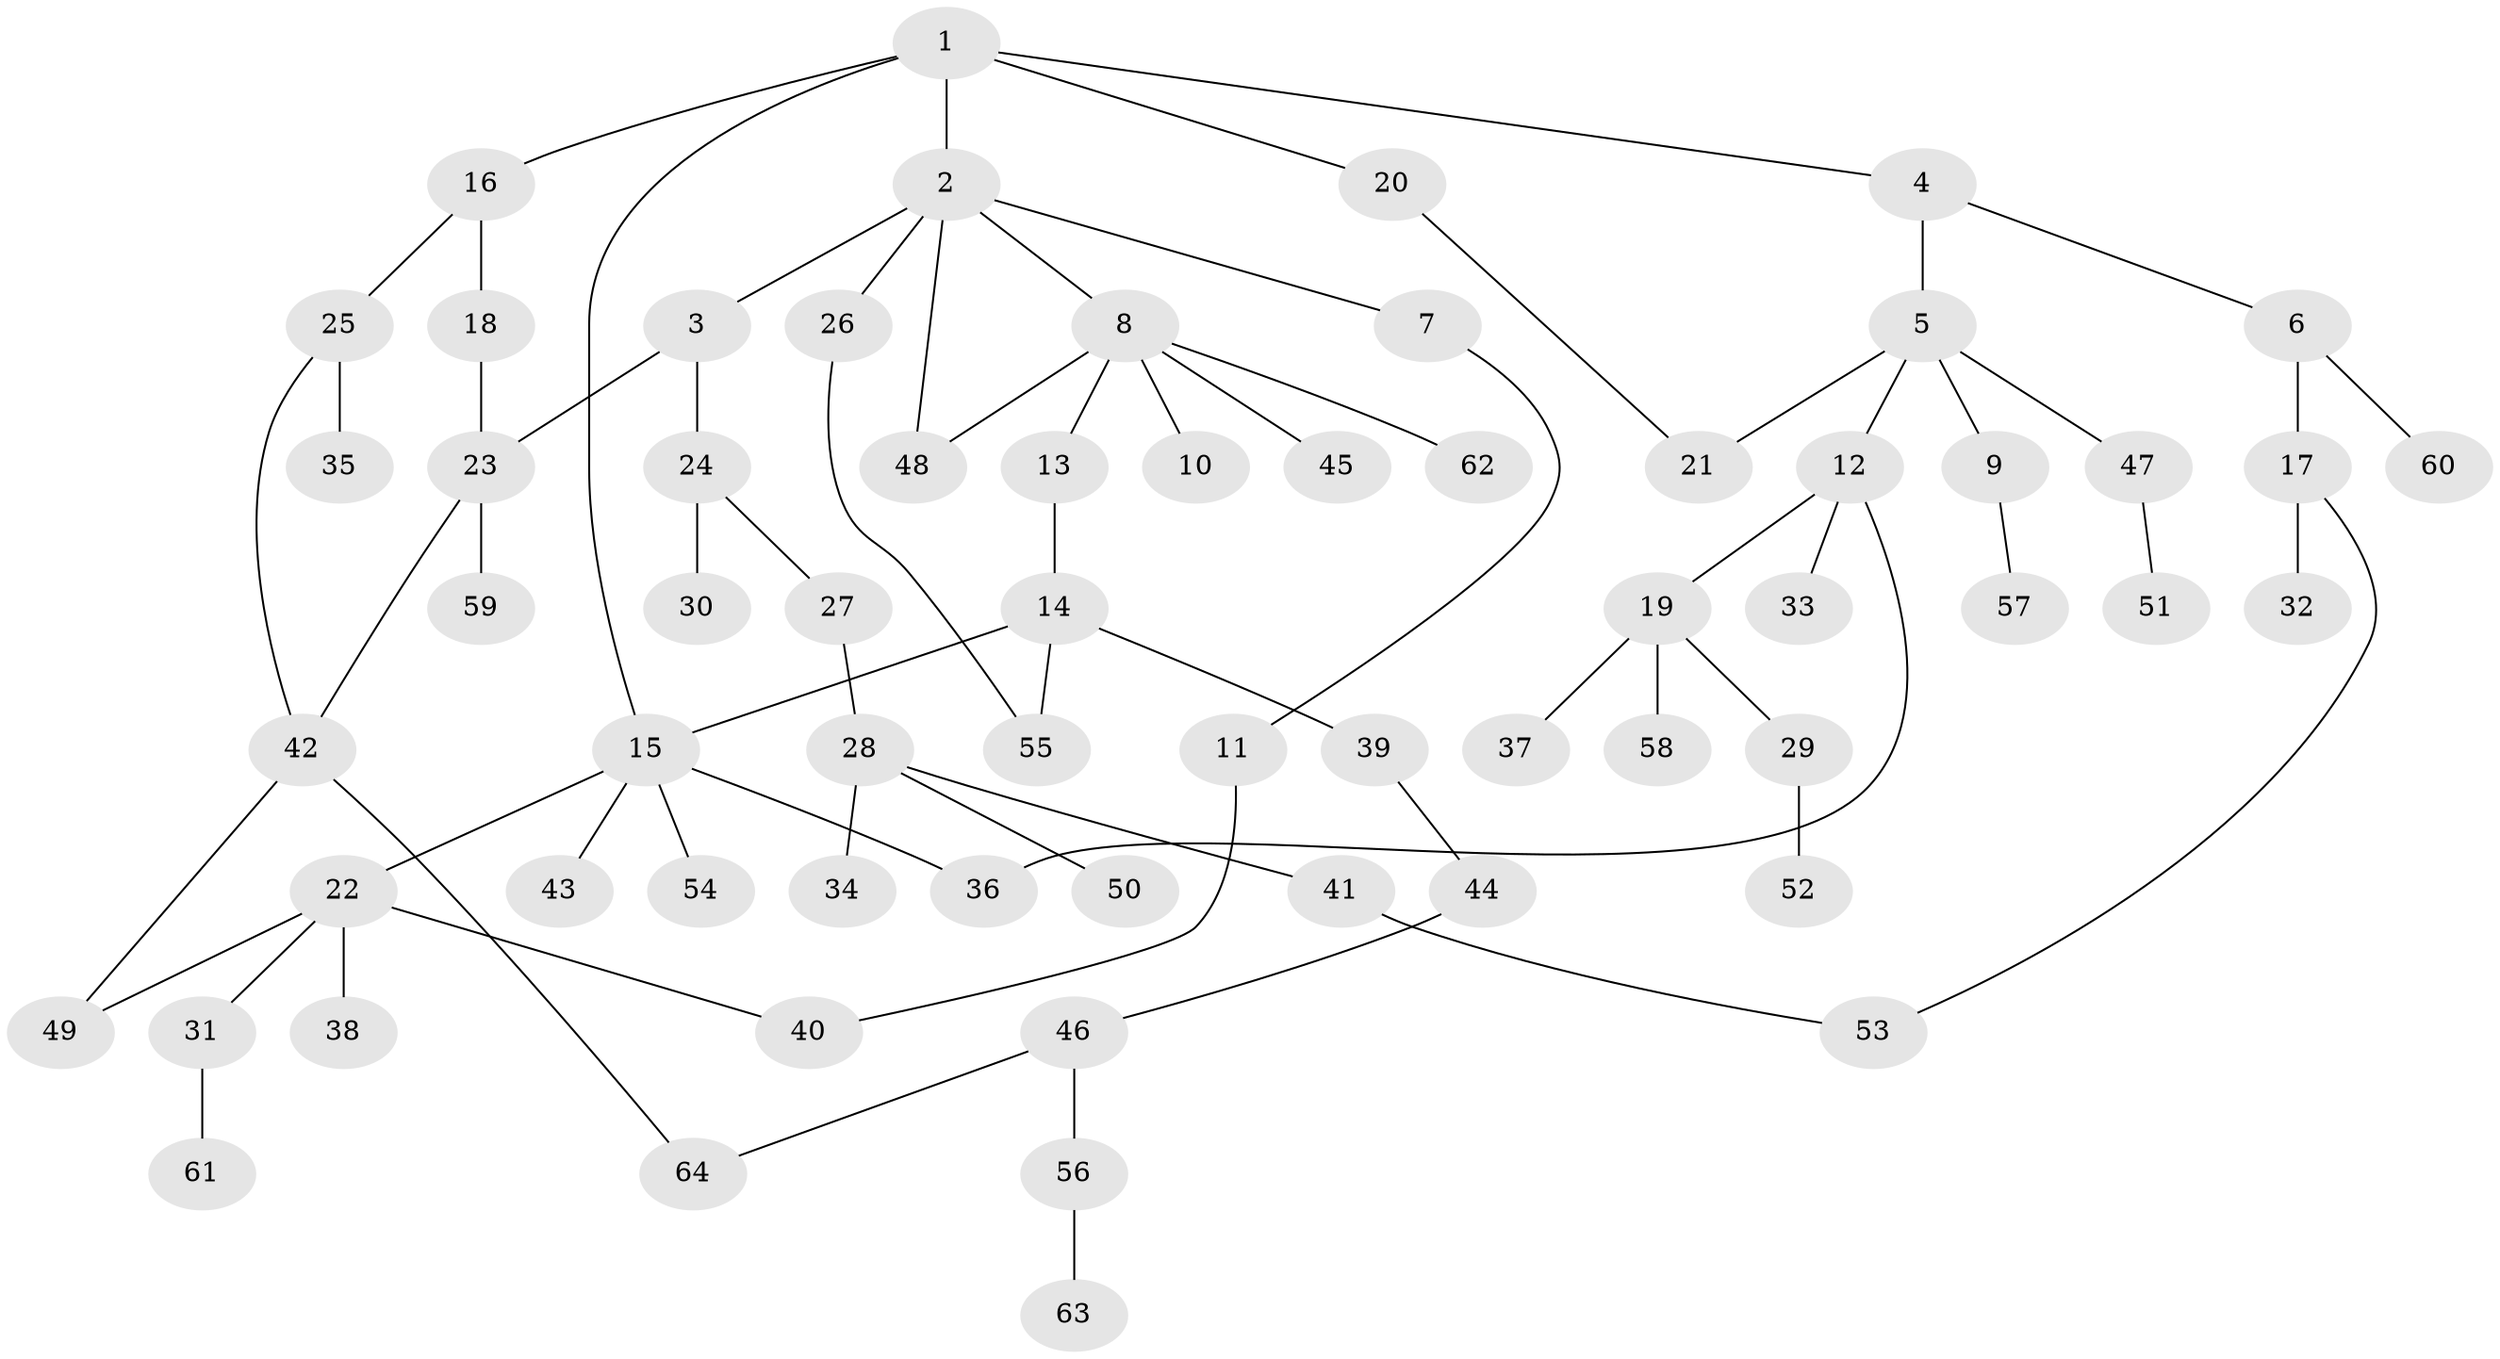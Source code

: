 // coarse degree distribution, {5: 0.125, 3: 0.21875, 2: 0.28125, 1: 0.28125, 4: 0.09375}
// Generated by graph-tools (version 1.1) at 2025/48/03/04/25 22:48:50]
// undirected, 64 vertices, 74 edges
graph export_dot {
  node [color=gray90,style=filled];
  1;
  2;
  3;
  4;
  5;
  6;
  7;
  8;
  9;
  10;
  11;
  12;
  13;
  14;
  15;
  16;
  17;
  18;
  19;
  20;
  21;
  22;
  23;
  24;
  25;
  26;
  27;
  28;
  29;
  30;
  31;
  32;
  33;
  34;
  35;
  36;
  37;
  38;
  39;
  40;
  41;
  42;
  43;
  44;
  45;
  46;
  47;
  48;
  49;
  50;
  51;
  52;
  53;
  54;
  55;
  56;
  57;
  58;
  59;
  60;
  61;
  62;
  63;
  64;
  1 -- 2;
  1 -- 4;
  1 -- 15;
  1 -- 16;
  1 -- 20;
  2 -- 3;
  2 -- 7;
  2 -- 8;
  2 -- 26;
  2 -- 48;
  3 -- 24;
  3 -- 23;
  4 -- 5;
  4 -- 6;
  5 -- 9;
  5 -- 12;
  5 -- 47;
  5 -- 21;
  6 -- 17;
  6 -- 60;
  7 -- 11;
  8 -- 10;
  8 -- 13;
  8 -- 45;
  8 -- 62;
  8 -- 48;
  9 -- 57;
  11 -- 40;
  12 -- 19;
  12 -- 33;
  12 -- 36;
  13 -- 14;
  14 -- 39;
  14 -- 55;
  14 -- 15;
  15 -- 22;
  15 -- 43;
  15 -- 54;
  15 -- 36;
  16 -- 18;
  16 -- 25;
  17 -- 32;
  17 -- 53;
  18 -- 23;
  19 -- 29;
  19 -- 37;
  19 -- 58;
  20 -- 21;
  22 -- 31;
  22 -- 38;
  22 -- 49;
  22 -- 40;
  23 -- 42;
  23 -- 59;
  24 -- 27;
  24 -- 30;
  25 -- 35;
  25 -- 42;
  26 -- 55;
  27 -- 28;
  28 -- 34;
  28 -- 41;
  28 -- 50;
  29 -- 52;
  31 -- 61;
  39 -- 44;
  41 -- 53;
  42 -- 49;
  42 -- 64;
  44 -- 46;
  46 -- 56;
  46 -- 64;
  47 -- 51;
  56 -- 63;
}
